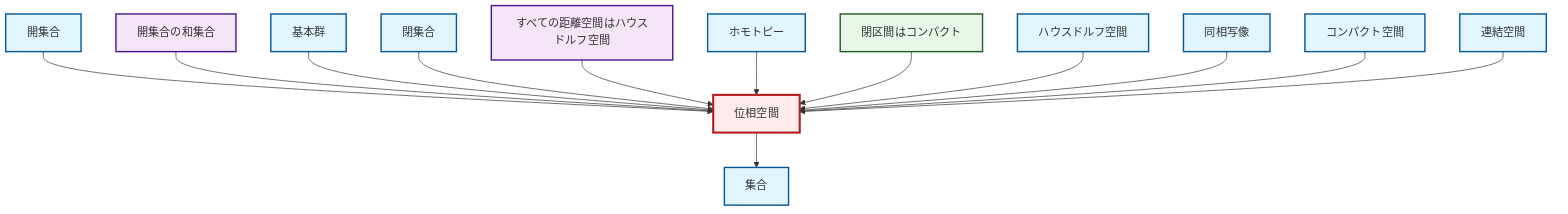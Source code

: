 graph TD
    classDef definition fill:#e1f5fe,stroke:#01579b,stroke-width:2px
    classDef theorem fill:#f3e5f5,stroke:#4a148c,stroke-width:2px
    classDef axiom fill:#fff3e0,stroke:#e65100,stroke-width:2px
    classDef example fill:#e8f5e9,stroke:#1b5e20,stroke-width:2px
    classDef current fill:#ffebee,stroke:#b71c1c,stroke-width:3px
    def-set["集合"]:::definition
    thm-metric-hausdorff["すべての距離空間はハウスドルフ空間"]:::theorem
    ex-closed-interval-compact["閉区間はコンパクト"]:::example
    def-connected["連結空間"]:::definition
    def-compact["コンパクト空間"]:::definition
    def-open-set["開集合"]:::definition
    def-closed-set["閉集合"]:::definition
    def-hausdorff["ハウスドルフ空間"]:::definition
    def-fundamental-group["基本群"]:::definition
    def-homotopy["ホモトピー"]:::definition
    def-topological-space["位相空間"]:::definition
    thm-union-open-sets["開集合の和集合"]:::theorem
    def-homeomorphism["同相写像"]:::definition
    def-open-set --> def-topological-space
    thm-union-open-sets --> def-topological-space
    def-fundamental-group --> def-topological-space
    def-closed-set --> def-topological-space
    thm-metric-hausdorff --> def-topological-space
    def-topological-space --> def-set
    def-homotopy --> def-topological-space
    ex-closed-interval-compact --> def-topological-space
    def-hausdorff --> def-topological-space
    def-homeomorphism --> def-topological-space
    def-compact --> def-topological-space
    def-connected --> def-topological-space
    class def-topological-space current
